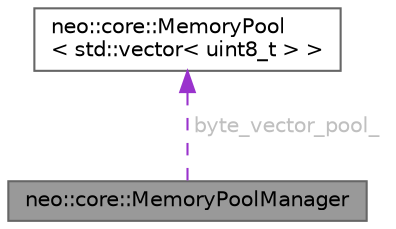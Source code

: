 digraph "neo::core::MemoryPoolManager"
{
 // LATEX_PDF_SIZE
  bgcolor="transparent";
  edge [fontname=Helvetica,fontsize=10,labelfontname=Helvetica,labelfontsize=10];
  node [fontname=Helvetica,fontsize=10,shape=box,height=0.2,width=0.4];
  Node1 [id="Node000001",label="neo::core::MemoryPoolManager",height=0.2,width=0.4,color="gray40", fillcolor="grey60", style="filled", fontcolor="black",tooltip="Singleton manager for global memory pools."];
  Node2 -> Node1 [id="edge1_Node000001_Node000002",dir="back",color="darkorchid3",style="dashed",tooltip=" ",label=<<TABLE CELLBORDER="0" BORDER="0"><TR><TD VALIGN="top" ALIGN="LEFT" CELLPADDING="1" CELLSPACING="0">byte_vector_pool_</TD></TR>
</TABLE>> ,fontcolor="grey" ];
  Node2 [id="Node000002",label="neo::core::MemoryPool\l\< std::vector\< uint8_t \> \>",height=0.2,width=0.4,color="gray40", fillcolor="white", style="filled",URL="$classneo_1_1core_1_1_memory_pool.html",tooltip=" "];
}
